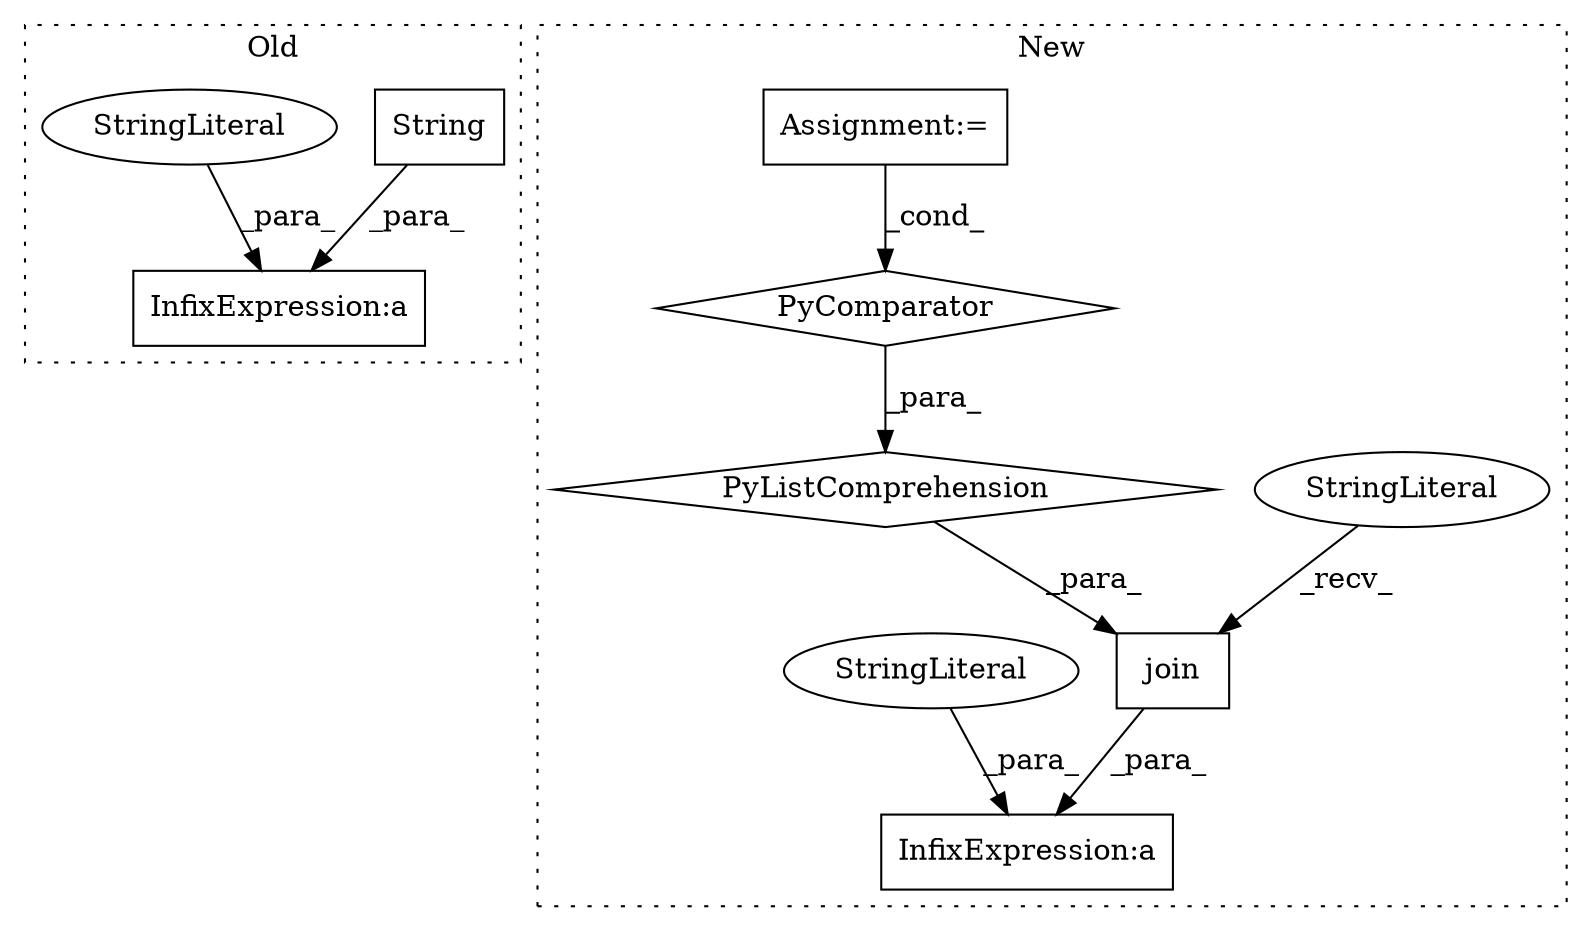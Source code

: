 digraph G {
subgraph cluster0 {
1 [label="String" a="32" s="3570,3580" l="7,1" shape="box"];
7 [label="InfixExpression:a" a="27" s="3543" l="10" shape="box"];
9 [label="StringLiteral" a="45" s="3530" l="13" shape="ellipse"];
label = "Old";
style="dotted";
}
subgraph cluster1 {
2 [label="join" a="32" s="3783,3796" l="5,1" shape="box"];
3 [label="StringLiteral" a="45" s="3778" l="4" shape="ellipse"];
4 [label="Assignment:=" a="7" s="3679" l="50" shape="box"];
5 [label="PyComparator" a="113" s="3679" l="50" shape="diamond"];
6 [label="PyListComprehension" a="109" s="3566" l="171" shape="diamond"];
8 [label="InfixExpression:a" a="27" s="3775" l="3" shape="box"];
10 [label="StringLiteral" a="45" s="3756" l="19" shape="ellipse"];
label = "New";
style="dotted";
}
1 -> 7 [label="_para_"];
2 -> 8 [label="_para_"];
3 -> 2 [label="_recv_"];
4 -> 5 [label="_cond_"];
5 -> 6 [label="_para_"];
6 -> 2 [label="_para_"];
9 -> 7 [label="_para_"];
10 -> 8 [label="_para_"];
}